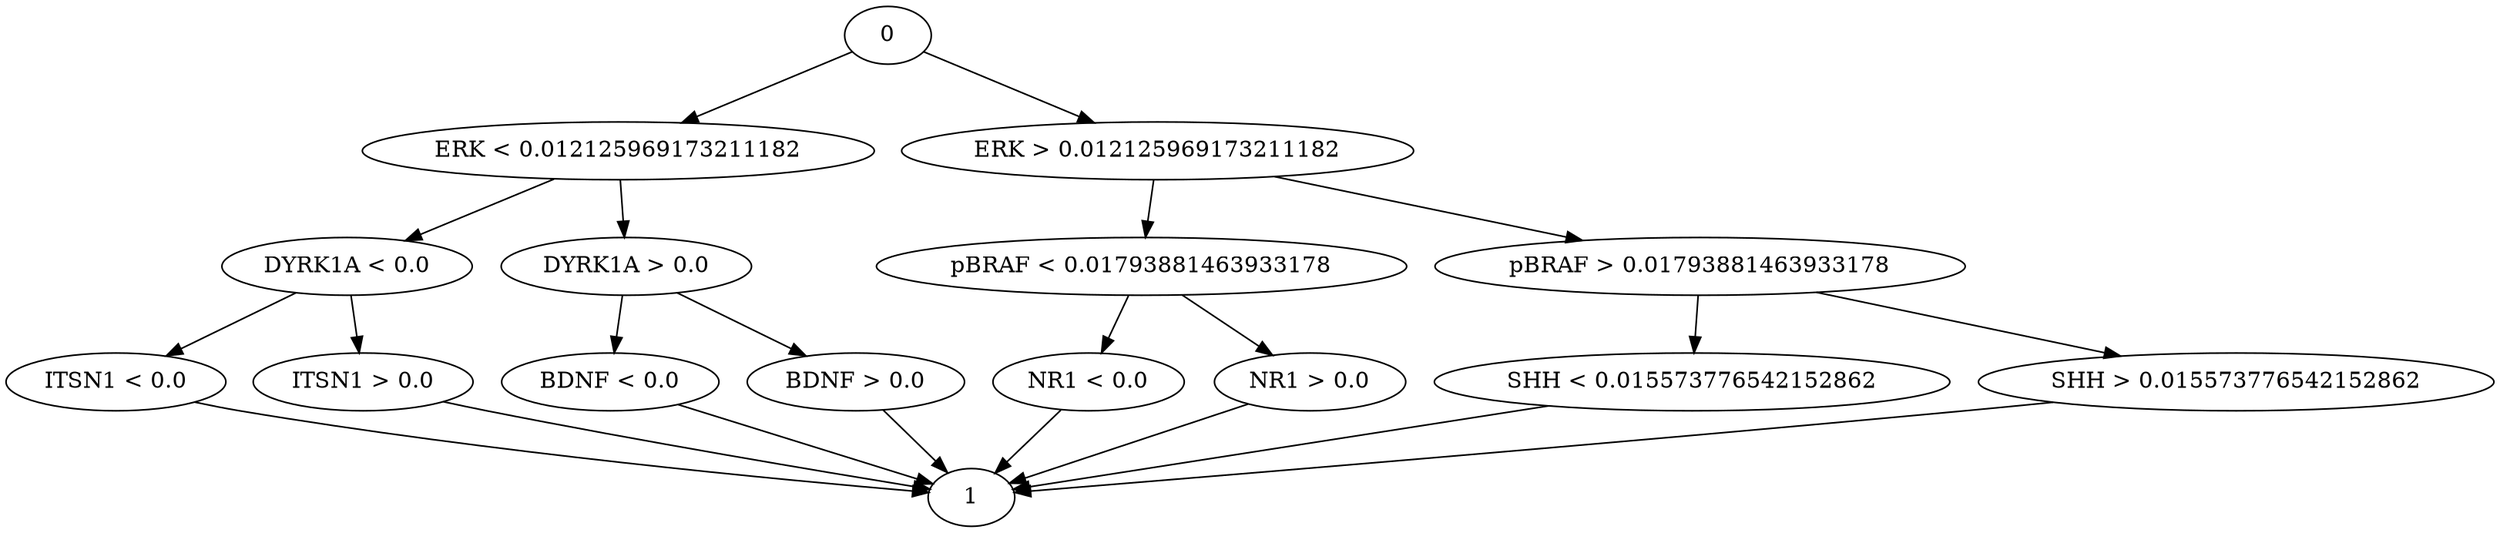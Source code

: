 digraph G {
  0;
  "ERK < 0.012125969173211182";
  "DYRK1A < 0.0";
  "ITSN1 < 0.0";
  1;
  "ITSN1 > 0.0";
  1;
  "DYRK1A > 0.0";
  "BDNF < 0.0";
  1;
  "BDNF > 0.0";
  1;
  "ERK > 0.012125969173211182";
  "pBRAF < 0.01793881463933178";
  "NR1 < 0.0";
  1;
  "NR1 > 0.0";
  1;
  "pBRAF > 0.01793881463933178";
  "SHH < 0.015573776542152862";
  1;
  "SHH > 0.015573776542152862";
  1;
  0 -> "ERK < 0.012125969173211182";
  "ERK < 0.012125969173211182" -> "DYRK1A < 0.0";
  "DYRK1A < 0.0" -> "ITSN1 < 0.0";
  "ITSN1 < 0.0" -> 1;
  "DYRK1A < 0.0" -> "ITSN1 > 0.0";
  "ITSN1 > 0.0" -> 1;
  "ERK < 0.012125969173211182" -> "DYRK1A > 0.0";
  "DYRK1A > 0.0" -> "BDNF < 0.0";
  "BDNF < 0.0" -> 1;
  "DYRK1A > 0.0" -> "BDNF > 0.0";
  "BDNF > 0.0" -> 1;
  0 -> "ERK > 0.012125969173211182";
  "ERK > 0.012125969173211182" -> "pBRAF < 0.01793881463933178";
  "pBRAF < 0.01793881463933178" -> "NR1 < 0.0";
  "NR1 < 0.0" -> 1;
  "pBRAF < 0.01793881463933178" -> "NR1 > 0.0";
  "NR1 > 0.0" -> 1;
  "ERK > 0.012125969173211182" -> "pBRAF > 0.01793881463933178";
  "pBRAF > 0.01793881463933178" -> "SHH < 0.015573776542152862";
  "SHH < 0.015573776542152862" -> 1;
  "pBRAF > 0.01793881463933178" -> "SHH > 0.015573776542152862";
  "SHH > 0.015573776542152862" -> 1;
}
